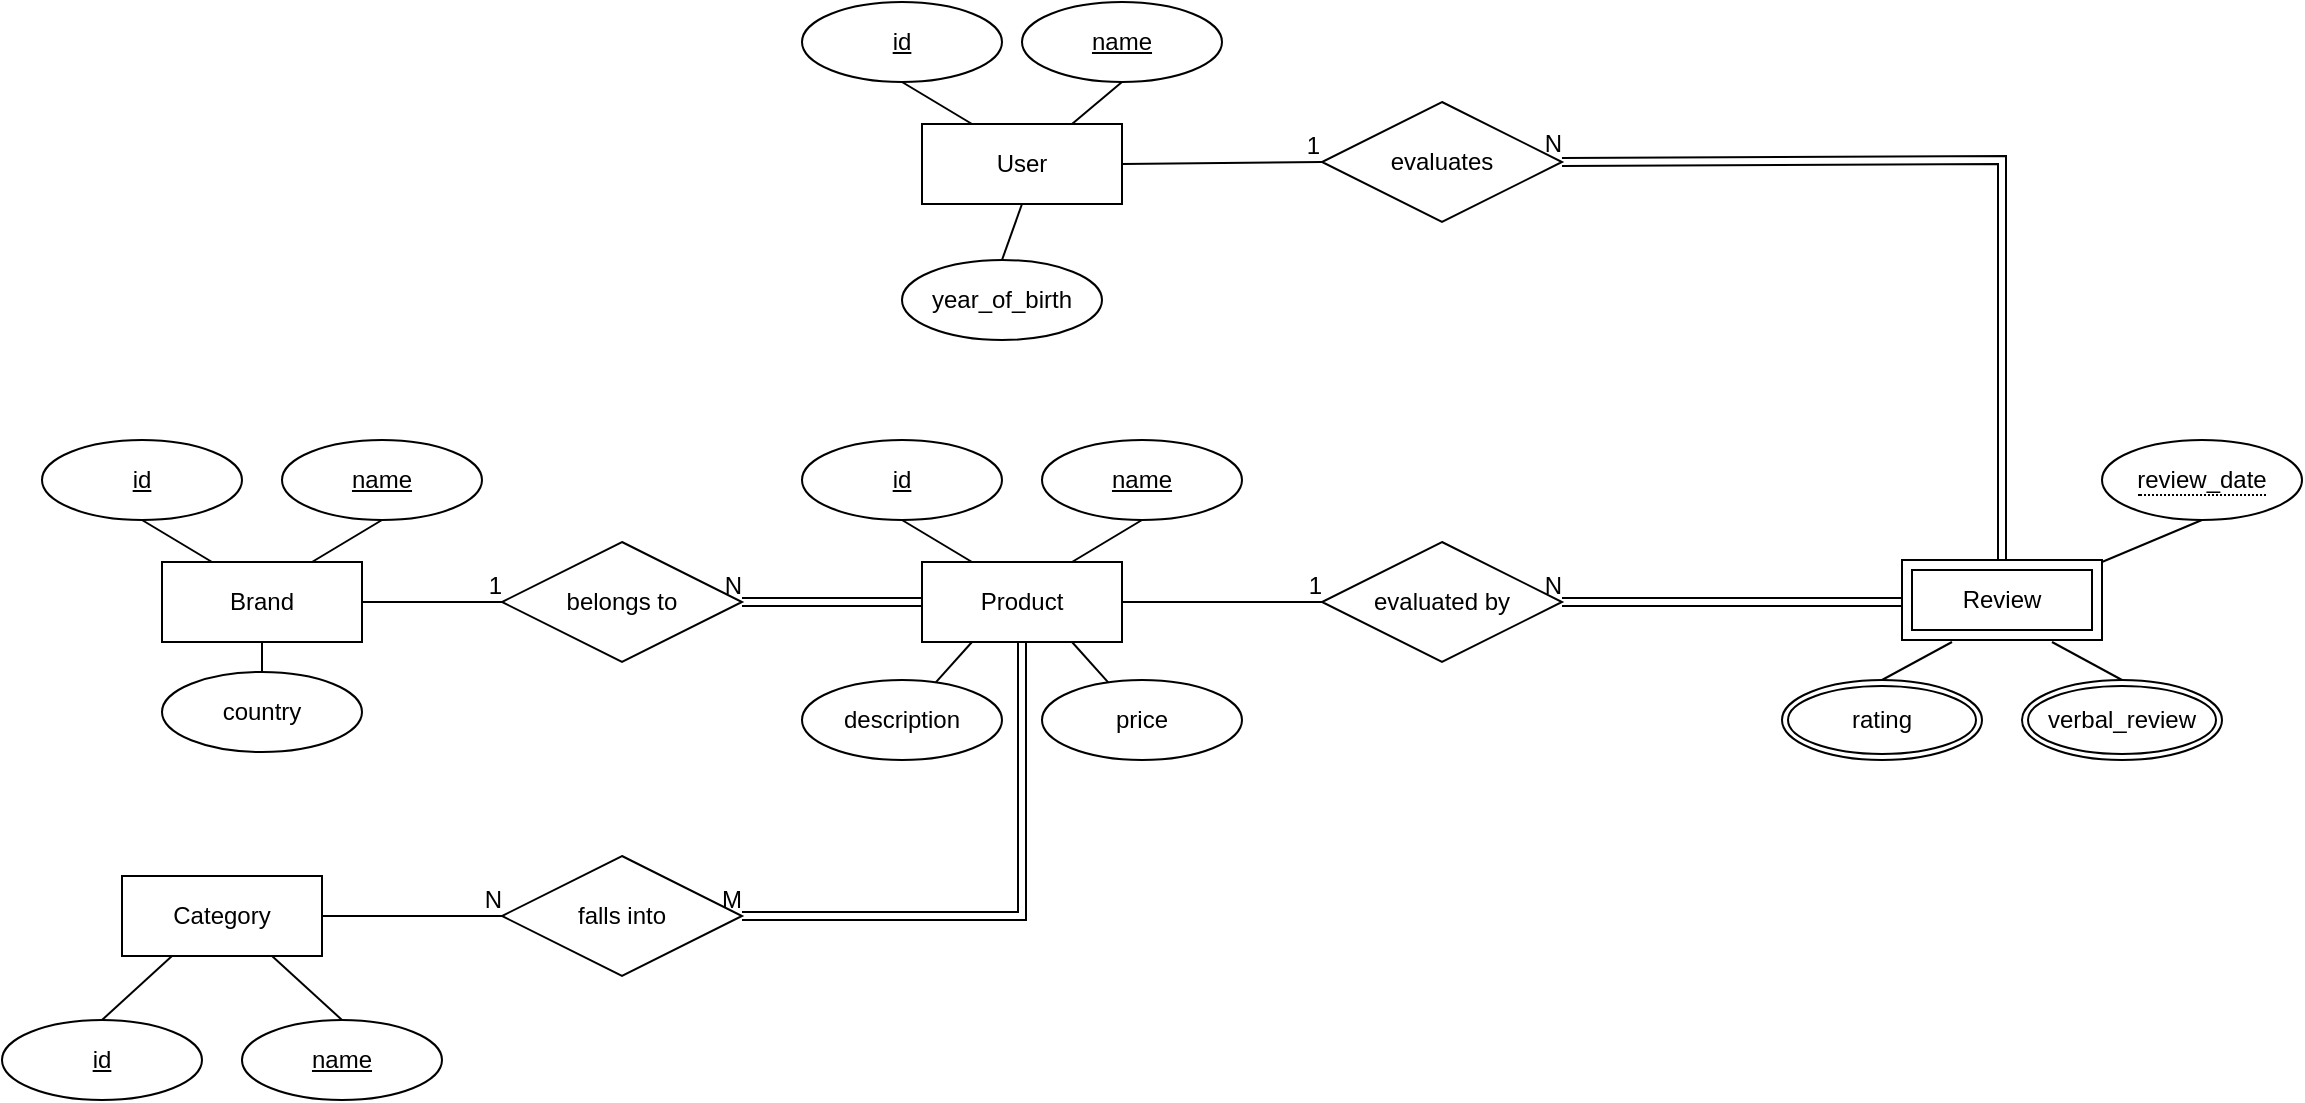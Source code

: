 <mxfile version="21.0.6" type="device"><diagram id="FGo48z4-20daayKuRjg5" name="Page-1"><mxGraphModel dx="1320" dy="743" grid="1" gridSize="10" guides="1" tooltips="1" connect="1" arrows="1" fold="1" page="1" pageScale="1" pageWidth="1920" pageHeight="1200" math="0" shadow="0"><root><mxCell id="0"/><mxCell id="1" parent="0"/><mxCell id="Wt5W3JLJo3SDCVmePe9n-16" value="belongs to" style="shape=rhombus;perimeter=rhombusPerimeter;whiteSpace=wrap;html=1;align=center;" parent="1" vertex="1"><mxGeometry x="400" y="471" width="120" height="60" as="geometry"/></mxCell><mxCell id="Wt5W3JLJo3SDCVmePe9n-30" value="falls into" style="shape=rhombus;perimeter=rhombusPerimeter;whiteSpace=wrap;html=1;align=center;" parent="1" vertex="1"><mxGeometry x="400" y="628" width="120" height="60" as="geometry"/></mxCell><mxCell id="Wt5W3JLJo3SDCVmePe9n-37" value="" style="shape=link;html=1;rounded=0;entryX=1;entryY=0.5;entryDx=0;entryDy=0;exitX=0.5;exitY=1;exitDx=0;exitDy=0;" parent="1" source="vfD-WpKkIopK_C6TVGA5-23" target="Wt5W3JLJo3SDCVmePe9n-30" edge="1"><mxGeometry relative="1" as="geometry"><mxPoint x="656.16" y="579.3" as="sourcePoint"/><mxPoint x="530" y="750" as="targetPoint"/><Array as="points"><mxPoint x="660" y="658"/></Array></mxGeometry></mxCell><mxCell id="Wt5W3JLJo3SDCVmePe9n-38" value="M" style="resizable=0;html=1;align=right;verticalAlign=bottom;" parent="Wt5W3JLJo3SDCVmePe9n-37" connectable="0" vertex="1"><mxGeometry x="1" relative="1" as="geometry"/></mxCell><mxCell id="Wt5W3JLJo3SDCVmePe9n-39" value="" style="endArrow=none;html=1;rounded=0;entryX=0;entryY=0.5;entryDx=0;entryDy=0;exitX=1;exitY=0.5;exitDx=0;exitDy=0;" parent="1" source="vfD-WpKkIopK_C6TVGA5-9" target="Wt5W3JLJo3SDCVmePe9n-30" edge="1"><mxGeometry relative="1" as="geometry"><mxPoint x="310" y="661" as="sourcePoint"/><mxPoint x="520" y="780" as="targetPoint"/></mxGeometry></mxCell><mxCell id="Wt5W3JLJo3SDCVmePe9n-40" value="N" style="resizable=0;html=1;align=right;verticalAlign=bottom;" parent="Wt5W3JLJo3SDCVmePe9n-39" connectable="0" vertex="1"><mxGeometry x="1" relative="1" as="geometry"/></mxCell><mxCell id="Wt5W3JLJo3SDCVmePe9n-50" value="evaluated by" style="shape=rhombus;perimeter=rhombusPerimeter;whiteSpace=wrap;html=1;align=center;" parent="1" vertex="1"><mxGeometry x="810" y="471" width="120" height="60" as="geometry"/></mxCell><mxCell id="Wt5W3JLJo3SDCVmePe9n-53" value="" style="endArrow=none;html=1;rounded=0;entryX=0;entryY=0.5;entryDx=0;entryDy=0;exitX=1;exitY=0.5;exitDx=0;exitDy=0;" parent="1" source="vfD-WpKkIopK_C6TVGA5-23" target="Wt5W3JLJo3SDCVmePe9n-50" edge="1"><mxGeometry relative="1" as="geometry"><mxPoint x="740" y="501" as="sourcePoint"/><mxPoint x="790" y="750" as="targetPoint"/></mxGeometry></mxCell><mxCell id="Wt5W3JLJo3SDCVmePe9n-54" value="1" style="resizable=0;html=1;align=right;verticalAlign=bottom;" parent="Wt5W3JLJo3SDCVmePe9n-53" connectable="0" vertex="1"><mxGeometry x="1" relative="1" as="geometry"/></mxCell><mxCell id="Wt5W3JLJo3SDCVmePe9n-55" value="" style="shape=link;html=1;rounded=0;entryX=1;entryY=0.5;entryDx=0;entryDy=0;exitX=0;exitY=0.5;exitDx=0;exitDy=0;" parent="1" target="Wt5W3JLJo3SDCVmePe9n-50" edge="1"><mxGeometry relative="1" as="geometry"><mxPoint x="1100" y="501" as="sourcePoint"/><mxPoint x="940" y="730" as="targetPoint"/></mxGeometry></mxCell><mxCell id="Wt5W3JLJo3SDCVmePe9n-56" value="N" style="resizable=0;html=1;align=right;verticalAlign=bottom;" parent="Wt5W3JLJo3SDCVmePe9n-55" connectable="0" vertex="1"><mxGeometry x="1" relative="1" as="geometry"/></mxCell><mxCell id="Wt5W3JLJo3SDCVmePe9n-60" value="evaluates" style="shape=rhombus;perimeter=rhombusPerimeter;whiteSpace=wrap;html=1;align=center;" parent="1" vertex="1"><mxGeometry x="810" y="251" width="120" height="60" as="geometry"/></mxCell><mxCell id="Wt5W3JLJo3SDCVmePe9n-61" value="" style="endArrow=none;html=1;rounded=0;entryX=0;entryY=0.5;entryDx=0;entryDy=0;exitX=1;exitY=0.5;exitDx=0;exitDy=0;" parent="1" source="vfD-WpKkIopK_C6TVGA5-32" target="Wt5W3JLJo3SDCVmePe9n-60" edge="1"><mxGeometry relative="1" as="geometry"><mxPoint x="740" y="301" as="sourcePoint"/><mxPoint x="810" y="552" as="targetPoint"/></mxGeometry></mxCell><mxCell id="Wt5W3JLJo3SDCVmePe9n-62" value="1" style="resizable=0;html=1;align=right;verticalAlign=bottom;" parent="Wt5W3JLJo3SDCVmePe9n-61" connectable="0" vertex="1"><mxGeometry x="1" relative="1" as="geometry"/></mxCell><mxCell id="Wt5W3JLJo3SDCVmePe9n-63" value="" style="shape=link;html=1;rounded=0;entryX=1;entryY=0.5;entryDx=0;entryDy=0;exitX=0.5;exitY=0;exitDx=0;exitDy=0;" parent="1" target="Wt5W3JLJo3SDCVmePe9n-60" edge="1"><mxGeometry relative="1" as="geometry"><mxPoint x="1150" y="481" as="sourcePoint"/><mxPoint x="960" y="532" as="targetPoint"/><Array as="points"><mxPoint x="1150" y="280"/></Array></mxGeometry></mxCell><mxCell id="Wt5W3JLJo3SDCVmePe9n-64" value="N" style="resizable=0;html=1;align=right;verticalAlign=bottom;" parent="Wt5W3JLJo3SDCVmePe9n-63" connectable="0" vertex="1"><mxGeometry x="1" relative="1" as="geometry"/></mxCell><mxCell id="vfD-WpKkIopK_C6TVGA5-1" value="Brand" style="whiteSpace=wrap;html=1;align=center;" parent="1" vertex="1"><mxGeometry x="230" y="481" width="100" height="40" as="geometry"/></mxCell><mxCell id="vfD-WpKkIopK_C6TVGA5-2" value="country" style="ellipse;whiteSpace=wrap;html=1;align=center;" parent="1" vertex="1"><mxGeometry x="230" y="536" width="100" height="40" as="geometry"/></mxCell><mxCell id="vfD-WpKkIopK_C6TVGA5-3" value="name" style="ellipse;whiteSpace=wrap;html=1;align=center;fontStyle=4;" parent="1" vertex="1"><mxGeometry x="290" y="420" width="100" height="40" as="geometry"/></mxCell><mxCell id="vfD-WpKkIopK_C6TVGA5-4" value="id" style="ellipse;whiteSpace=wrap;html=1;align=center;fontStyle=4;" parent="1" vertex="1"><mxGeometry x="170" y="420" width="100" height="40" as="geometry"/></mxCell><mxCell id="vfD-WpKkIopK_C6TVGA5-6" value="" style="endArrow=none;html=1;rounded=0;entryX=0.5;entryY=1;entryDx=0;entryDy=0;" parent="1" source="vfD-WpKkIopK_C6TVGA5-2" target="vfD-WpKkIopK_C6TVGA5-1" edge="1"><mxGeometry relative="1" as="geometry"><mxPoint x="90" y="790" as="sourcePoint"/><mxPoint x="250" y="790" as="targetPoint"/></mxGeometry></mxCell><mxCell id="vfD-WpKkIopK_C6TVGA5-7" value="" style="endArrow=none;html=1;rounded=0;entryX=0.5;entryY=1;entryDx=0;entryDy=0;exitX=0.75;exitY=0;exitDx=0;exitDy=0;" parent="1" source="vfD-WpKkIopK_C6TVGA5-1" target="vfD-WpKkIopK_C6TVGA5-3" edge="1"><mxGeometry relative="1" as="geometry"><mxPoint x="290" y="546" as="sourcePoint"/><mxPoint x="290" y="531" as="targetPoint"/></mxGeometry></mxCell><mxCell id="vfD-WpKkIopK_C6TVGA5-8" value="" style="endArrow=none;html=1;rounded=0;entryX=0.5;entryY=1;entryDx=0;entryDy=0;exitX=0.25;exitY=0;exitDx=0;exitDy=0;" parent="1" source="vfD-WpKkIopK_C6TVGA5-1" target="vfD-WpKkIopK_C6TVGA5-4" edge="1"><mxGeometry relative="1" as="geometry"><mxPoint x="315" y="491" as="sourcePoint"/><mxPoint x="350" y="470" as="targetPoint"/></mxGeometry></mxCell><mxCell id="vfD-WpKkIopK_C6TVGA5-9" value="Category" style="whiteSpace=wrap;html=1;align=center;" parent="1" vertex="1"><mxGeometry x="210" y="638" width="100" height="40" as="geometry"/></mxCell><mxCell id="vfD-WpKkIopK_C6TVGA5-11" value="name" style="ellipse;whiteSpace=wrap;html=1;align=center;fontStyle=4;" parent="1" vertex="1"><mxGeometry x="270" y="710" width="100" height="40" as="geometry"/></mxCell><mxCell id="vfD-WpKkIopK_C6TVGA5-12" value="id" style="ellipse;whiteSpace=wrap;html=1;align=center;fontStyle=4;" parent="1" vertex="1"><mxGeometry x="150" y="710" width="100" height="40" as="geometry"/></mxCell><mxCell id="vfD-WpKkIopK_C6TVGA5-14" value="" style="endArrow=none;html=1;rounded=0;entryX=0.5;entryY=0;entryDx=0;entryDy=0;exitX=0.75;exitY=1;exitDx=0;exitDy=0;" parent="1" source="vfD-WpKkIopK_C6TVGA5-9" target="vfD-WpKkIopK_C6TVGA5-11" edge="1"><mxGeometry relative="1" as="geometry"><mxPoint x="420" y="916" as="sourcePoint"/><mxPoint x="420" y="901" as="targetPoint"/></mxGeometry></mxCell><mxCell id="vfD-WpKkIopK_C6TVGA5-15" value="" style="endArrow=none;html=1;rounded=0;entryX=0.5;entryY=0;entryDx=0;entryDy=0;exitX=0.25;exitY=1;exitDx=0;exitDy=0;" parent="1" source="vfD-WpKkIopK_C6TVGA5-9" target="vfD-WpKkIopK_C6TVGA5-12" edge="1"><mxGeometry relative="1" as="geometry"><mxPoint x="445" y="861" as="sourcePoint"/><mxPoint x="480" y="840" as="targetPoint"/></mxGeometry></mxCell><mxCell id="vfD-WpKkIopK_C6TVGA5-23" value="Product" style="whiteSpace=wrap;html=1;align=center;" parent="1" vertex="1"><mxGeometry x="610" y="481" width="100" height="40" as="geometry"/></mxCell><mxCell id="vfD-WpKkIopK_C6TVGA5-24" value="description" style="ellipse;whiteSpace=wrap;html=1;align=center;" parent="1" vertex="1"><mxGeometry x="550" y="540" width="100" height="40" as="geometry"/></mxCell><mxCell id="vfD-WpKkIopK_C6TVGA5-25" value="name" style="ellipse;whiteSpace=wrap;html=1;align=center;fontStyle=4;" parent="1" vertex="1"><mxGeometry x="670" y="420" width="100" height="40" as="geometry"/></mxCell><mxCell id="vfD-WpKkIopK_C6TVGA5-26" value="id" style="ellipse;whiteSpace=wrap;html=1;align=center;fontStyle=4;" parent="1" vertex="1"><mxGeometry x="550" y="420" width="100" height="40" as="geometry"/></mxCell><mxCell id="vfD-WpKkIopK_C6TVGA5-27" value="" style="endArrow=none;html=1;rounded=0;entryX=0.25;entryY=1;entryDx=0;entryDy=0;" parent="1" source="vfD-WpKkIopK_C6TVGA5-24" target="vfD-WpKkIopK_C6TVGA5-23" edge="1"><mxGeometry relative="1" as="geometry"><mxPoint x="450" y="770" as="sourcePoint"/><mxPoint x="610" y="770" as="targetPoint"/></mxGeometry></mxCell><mxCell id="vfD-WpKkIopK_C6TVGA5-28" value="" style="endArrow=none;html=1;rounded=0;entryX=0.5;entryY=1;entryDx=0;entryDy=0;exitX=0.75;exitY=0;exitDx=0;exitDy=0;" parent="1" source="vfD-WpKkIopK_C6TVGA5-23" target="vfD-WpKkIopK_C6TVGA5-25" edge="1"><mxGeometry relative="1" as="geometry"><mxPoint x="670" y="546" as="sourcePoint"/><mxPoint x="670" y="531" as="targetPoint"/></mxGeometry></mxCell><mxCell id="vfD-WpKkIopK_C6TVGA5-29" value="" style="endArrow=none;html=1;rounded=0;entryX=0.5;entryY=1;entryDx=0;entryDy=0;exitX=0.25;exitY=0;exitDx=0;exitDy=0;" parent="1" source="vfD-WpKkIopK_C6TVGA5-23" target="vfD-WpKkIopK_C6TVGA5-26" edge="1"><mxGeometry relative="1" as="geometry"><mxPoint x="695" y="491" as="sourcePoint"/><mxPoint x="730" y="470" as="targetPoint"/></mxGeometry></mxCell><mxCell id="vfD-WpKkIopK_C6TVGA5-30" value="price" style="ellipse;whiteSpace=wrap;html=1;align=center;" parent="1" vertex="1"><mxGeometry x="670" y="540" width="100" height="40" as="geometry"/></mxCell><mxCell id="vfD-WpKkIopK_C6TVGA5-31" value="" style="endArrow=none;html=1;rounded=0;entryX=0.75;entryY=1;entryDx=0;entryDy=0;" parent="1" source="vfD-WpKkIopK_C6TVGA5-30" target="vfD-WpKkIopK_C6TVGA5-23" edge="1"><mxGeometry relative="1" as="geometry"><mxPoint x="620" y="794" as="sourcePoint"/><mxPoint x="830" y="545" as="targetPoint"/></mxGeometry></mxCell><mxCell id="vfD-WpKkIopK_C6TVGA5-32" value="User" style="whiteSpace=wrap;html=1;align=center;" parent="1" vertex="1"><mxGeometry x="610" y="262" width="100" height="40" as="geometry"/></mxCell><mxCell id="vfD-WpKkIopK_C6TVGA5-34" value="name" style="ellipse;whiteSpace=wrap;html=1;align=center;fontStyle=4;" parent="1" vertex="1"><mxGeometry x="660" y="201" width="100" height="40" as="geometry"/></mxCell><mxCell id="vfD-WpKkIopK_C6TVGA5-35" value="id" style="ellipse;whiteSpace=wrap;html=1;align=center;fontStyle=4;" parent="1" vertex="1"><mxGeometry x="550" y="201" width="100" height="40" as="geometry"/></mxCell><mxCell id="vfD-WpKkIopK_C6TVGA5-37" value="" style="endArrow=none;html=1;rounded=0;entryX=0.5;entryY=1;entryDx=0;entryDy=0;exitX=0.75;exitY=0;exitDx=0;exitDy=0;" parent="1" source="vfD-WpKkIopK_C6TVGA5-32" target="vfD-WpKkIopK_C6TVGA5-34" edge="1"><mxGeometry relative="1" as="geometry"><mxPoint x="670" y="327" as="sourcePoint"/><mxPoint x="670" y="312" as="targetPoint"/></mxGeometry></mxCell><mxCell id="vfD-WpKkIopK_C6TVGA5-38" value="" style="endArrow=none;html=1;rounded=0;entryX=0.5;entryY=1;entryDx=0;entryDy=0;exitX=0.25;exitY=0;exitDx=0;exitDy=0;" parent="1" source="vfD-WpKkIopK_C6TVGA5-32" target="vfD-WpKkIopK_C6TVGA5-35" edge="1"><mxGeometry relative="1" as="geometry"><mxPoint x="695" y="272" as="sourcePoint"/><mxPoint x="730" y="251" as="targetPoint"/></mxGeometry></mxCell><mxCell id="vfD-WpKkIopK_C6TVGA5-39" value="year_of_birth" style="ellipse;whiteSpace=wrap;html=1;align=center;" parent="1" vertex="1"><mxGeometry x="600" y="330" width="100" height="40" as="geometry"/></mxCell><mxCell id="vfD-WpKkIopK_C6TVGA5-40" value="" style="endArrow=none;html=1;rounded=0;entryX=0.5;entryY=1;entryDx=0;entryDy=0;exitX=0.5;exitY=0;exitDx=0;exitDy=0;" parent="1" source="vfD-WpKkIopK_C6TVGA5-39" target="vfD-WpKkIopK_C6TVGA5-32" edge="1"><mxGeometry relative="1" as="geometry"><mxPoint x="590" y="571" as="sourcePoint"/><mxPoint x="695" y="287.5" as="targetPoint"/></mxGeometry></mxCell><mxCell id="vfD-WpKkIopK_C6TVGA5-45" value="" style="endArrow=none;html=1;rounded=0;entryX=0.25;entryY=1;entryDx=0;entryDy=0;exitX=0.5;exitY=0;exitDx=0;exitDy=0;" parent="1" edge="1"><mxGeometry relative="1" as="geometry"><mxPoint x="1090" y="540" as="sourcePoint"/><mxPoint x="1125" y="521" as="targetPoint"/></mxGeometry></mxCell><mxCell id="vfD-WpKkIopK_C6TVGA5-49" value="" style="endArrow=none;html=1;rounded=0;entryX=0.75;entryY=1;entryDx=0;entryDy=0;exitX=0.5;exitY=0;exitDx=0;exitDy=0;" parent="1" edge="1"><mxGeometry relative="1" as="geometry"><mxPoint x="1210" y="540" as="sourcePoint"/><mxPoint x="1175" y="521" as="targetPoint"/></mxGeometry></mxCell><mxCell id="vfD-WpKkIopK_C6TVGA5-53" value="" style="endArrow=none;html=1;rounded=0;entryX=0.5;entryY=1;entryDx=0;entryDy=0;exitX=1;exitY=0;exitDx=0;exitDy=0;" parent="1" target="8a_X7104t4K2x7UsRYI8-4" edge="1"><mxGeometry relative="1" as="geometry"><mxPoint x="1200" y="481" as="sourcePoint"/><mxPoint x="1270" y="460" as="targetPoint"/></mxGeometry></mxCell><mxCell id="8a_X7104t4K2x7UsRYI8-2" value="Review" style="shape=ext;margin=3;double=1;whiteSpace=wrap;html=1;align=center;" parent="1" vertex="1"><mxGeometry x="1100" y="480" width="100" height="40" as="geometry"/></mxCell><mxCell id="8a_X7104t4K2x7UsRYI8-4" value="&lt;span style=&quot;border-bottom: 1px dotted&quot;&gt;review_date&lt;br&gt;&lt;/span&gt;" style="ellipse;whiteSpace=wrap;html=1;align=center;" parent="1" vertex="1"><mxGeometry x="1200" y="420" width="100" height="40" as="geometry"/></mxCell><mxCell id="8a_X7104t4K2x7UsRYI8-5" value="verbal_review" style="ellipse;shape=doubleEllipse;margin=3;whiteSpace=wrap;html=1;align=center;" parent="1" vertex="1"><mxGeometry x="1160" y="540" width="100" height="40" as="geometry"/></mxCell><mxCell id="8a_X7104t4K2x7UsRYI8-6" value="rating" style="ellipse;shape=doubleEllipse;margin=3;whiteSpace=wrap;html=1;align=center;" parent="1" vertex="1"><mxGeometry x="1040" y="540" width="100" height="40" as="geometry"/></mxCell><mxCell id="8a_X7104t4K2x7UsRYI8-7" value="" style="shape=link;html=1;rounded=0;entryX=1;entryY=0.5;entryDx=0;entryDy=0;exitX=0;exitY=0.5;exitDx=0;exitDy=0;" parent="1" source="vfD-WpKkIopK_C6TVGA5-23" target="Wt5W3JLJo3SDCVmePe9n-16" edge="1"><mxGeometry relative="1" as="geometry"><mxPoint x="400" y="570" as="sourcePoint"/><mxPoint x="560" y="570" as="targetPoint"/></mxGeometry></mxCell><mxCell id="8a_X7104t4K2x7UsRYI8-8" value="N" style="resizable=0;html=1;align=right;verticalAlign=bottom;" parent="8a_X7104t4K2x7UsRYI8-7" connectable="0" vertex="1"><mxGeometry x="1" relative="1" as="geometry"/></mxCell><mxCell id="8a_X7104t4K2x7UsRYI8-9" value="" style="endArrow=none;html=1;rounded=0;exitX=1;exitY=0.5;exitDx=0;exitDy=0;entryX=0;entryY=0.5;entryDx=0;entryDy=0;" parent="1" source="vfD-WpKkIopK_C6TVGA5-1" target="Wt5W3JLJo3SDCVmePe9n-16" edge="1"><mxGeometry relative="1" as="geometry"><mxPoint x="320" y="580" as="sourcePoint"/><mxPoint x="480" y="580" as="targetPoint"/></mxGeometry></mxCell><mxCell id="8a_X7104t4K2x7UsRYI8-10" value="1" style="resizable=0;html=1;align=right;verticalAlign=bottom;" parent="8a_X7104t4K2x7UsRYI8-9" connectable="0" vertex="1"><mxGeometry x="1" relative="1" as="geometry"/></mxCell></root></mxGraphModel></diagram></mxfile>